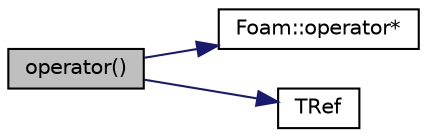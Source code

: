 digraph "operator()"
{
  bgcolor="transparent";
  edge [fontname="Helvetica",fontsize="10",labelfontname="Helvetica",labelfontsize="10"];
  node [fontname="Helvetica",fontsize="10",shape=record];
  rankdir="LR";
  Node1 [label="operator()",height=0.2,width=0.4,color="black", fillcolor="grey75", style="filled", fontcolor="black"];
  Node1 -> Node2 [color="midnightblue",fontsize="10",style="solid",fontname="Helvetica"];
  Node2 [label="Foam::operator*",height=0.2,width=0.4,color="black",URL="$a10974.html#a15867705e46b1bce7fac55b6fe080c76"];
  Node1 -> Node3 [color="midnightblue",fontsize="10",style="solid",fontname="Helvetica"];
  Node3 [label="TRef",height=0.2,width=0.4,color="black",URL="$a04615.html#a0a6e1de895acb8222f3b6fb06cd7d1dc"];
}
